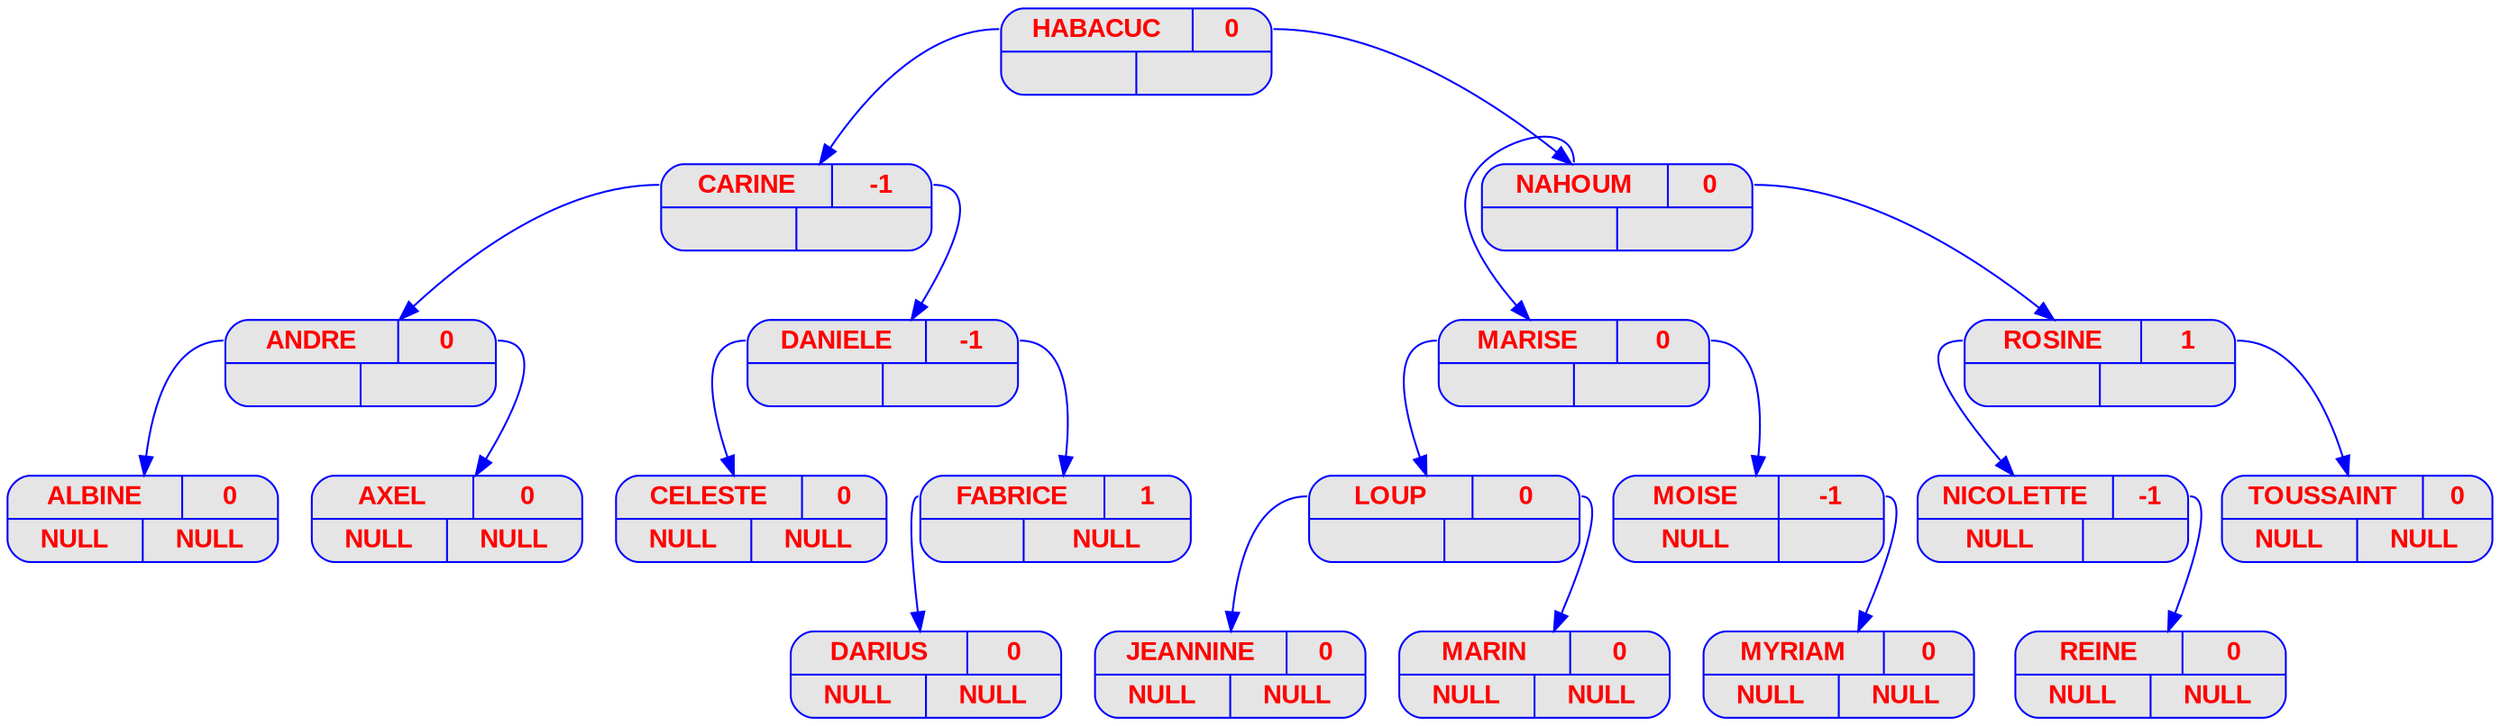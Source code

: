 digraph displayAVL {
	node [
		fontname  = "Arial bold" 
		fontsize  = "14"
		fontcolor = "red"
		style     = "rounded, filled"
		shape     = "record"
		fillcolor = "grey90"
		color     = "blue"
		width     = "2"
	]

	edge [
		color     = "blue"
	]

	"HABACUC" [label = "{{<g> HABACUC | <d> 0 } | { <g> | <d>}}"];
	"HABACUC":g -> "CARINE";
	"CARINE" [label = "{{<g> CARINE | <d> -1 } | { <g> | <d>}}"];
	"CARINE":g -> "ANDRE";
	"ANDRE" [label = "{{<g> ANDRE | <d> 0 } | { <g> | <d>}}"];
	"ANDRE":g -> "ALBINE";
	"ALBINE" [label = "{{<g> ALBINE | <d> 0 } | { <g> | <d>}}"];
	"ALBINE" [label = "{{<g> ALBINE | <d> 0 }| { <g> NULL | <d> NULL}}"];
	"ANDRE":d -> "AXEL";
	"AXEL" [label = "{{<g> AXEL | <d> 0 } | { <g> | <d>}}"];
	"AXEL" [label = "{{<g> AXEL | <d> 0 }| { <g> NULL | <d> NULL}}"];
	"CARINE":d -> "DANIELE";
	"DANIELE" [label = "{{<g> DANIELE | <d> -1 } | { <g> | <d>}}"];
	"DANIELE":g -> "CELESTE";
	"CELESTE" [label = "{{<g> CELESTE | <d> 0 } | { <g> | <d>}}"];
	"CELESTE" [label = "{{<g> CELESTE | <d> 0 }| { <g> NULL | <d> NULL}}"];
	"DANIELE":d -> "FABRICE";
	"FABRICE" [label = "{{<g> FABRICE | <d> 1 } | { <g> | <d>}}"];
	"FABRICE" [label = "{{<g> FABRICE | <d> 1 }| { <g> | <d> NULL}}"];
	"FABRICE":g -> "DARIUS";
	"DARIUS" [label = "{{<g> DARIUS | <d> 0 } | { <g> | <d>}}"];
	"DARIUS" [label = "{{<g> DARIUS | <d> 0 }| { <g> NULL | <d> NULL}}"];
	"HABACUC":d -> "NAHOUM";
	"NAHOUM" [label = "{{<g> NAHOUM | <d> 0 } | { <g> | <d>}}"];
	"NAHOUM":g -> "MARISE";
	"MARISE" [label = "{{<g> MARISE | <d> 0 } | { <g> | <d>}}"];
	"MARISE":g -> "LOUP";
	"LOUP" [label = "{{<g> LOUP | <d> 0 } | { <g> | <d>}}"];
	"LOUP":g -> "JEANNINE";
	"JEANNINE" [label = "{{<g> JEANNINE | <d> 0 } | { <g> | <d>}}"];
	"JEANNINE" [label = "{{<g> JEANNINE | <d> 0 }| { <g> NULL | <d> NULL}}"];
	"LOUP":d -> "MARIN";
	"MARIN" [label = "{{<g> MARIN | <d> 0 } | { <g> | <d>}}"];
	"MARIN" [label = "{{<g> MARIN | <d> 0 }| { <g> NULL | <d> NULL}}"];
	"MARISE":d -> "MOISE";
	"MOISE" [label = "{{<g> MOISE | <d> -1 } | { <g> | <d>}}"];
	"MOISE" [label = "{{<g> MOISE | <d> -1 }| { <g> NULL | <d> }}"];
	"MOISE":d -> "MYRIAM";
	"MYRIAM" [label = "{{<g> MYRIAM | <d> 0 } | { <g> | <d>}}"];
	"MYRIAM" [label = "{{<g> MYRIAM | <d> 0 }| { <g> NULL | <d> NULL}}"];
	"NAHOUM":d -> "ROSINE";
	"ROSINE" [label = "{{<g> ROSINE | <d> 1 } | { <g> | <d>}}"];
	"ROSINE":g -> "NICOLETTE";
	"NICOLETTE" [label = "{{<g> NICOLETTE | <d> -1 } | { <g> | <d>}}"];
	"NICOLETTE" [label = "{{<g> NICOLETTE | <d> -1 }| { <g> NULL | <d> }}"];
	"NICOLETTE":d -> "REINE";
	"REINE" [label = "{{<g> REINE | <d> 0 } | { <g> | <d>}}"];
	"REINE" [label = "{{<g> REINE | <d> 0 }| { <g> NULL | <d> NULL}}"];
	"ROSINE":d -> "TOUSSAINT";
	"TOUSSAINT" [label = "{{<g> TOUSSAINT | <d> 0 } | { <g> | <d>}}"];
	"TOUSSAINT" [label = "{{<g> TOUSSAINT | <d> 0 }| { <g> NULL | <d> NULL}}"];
}
